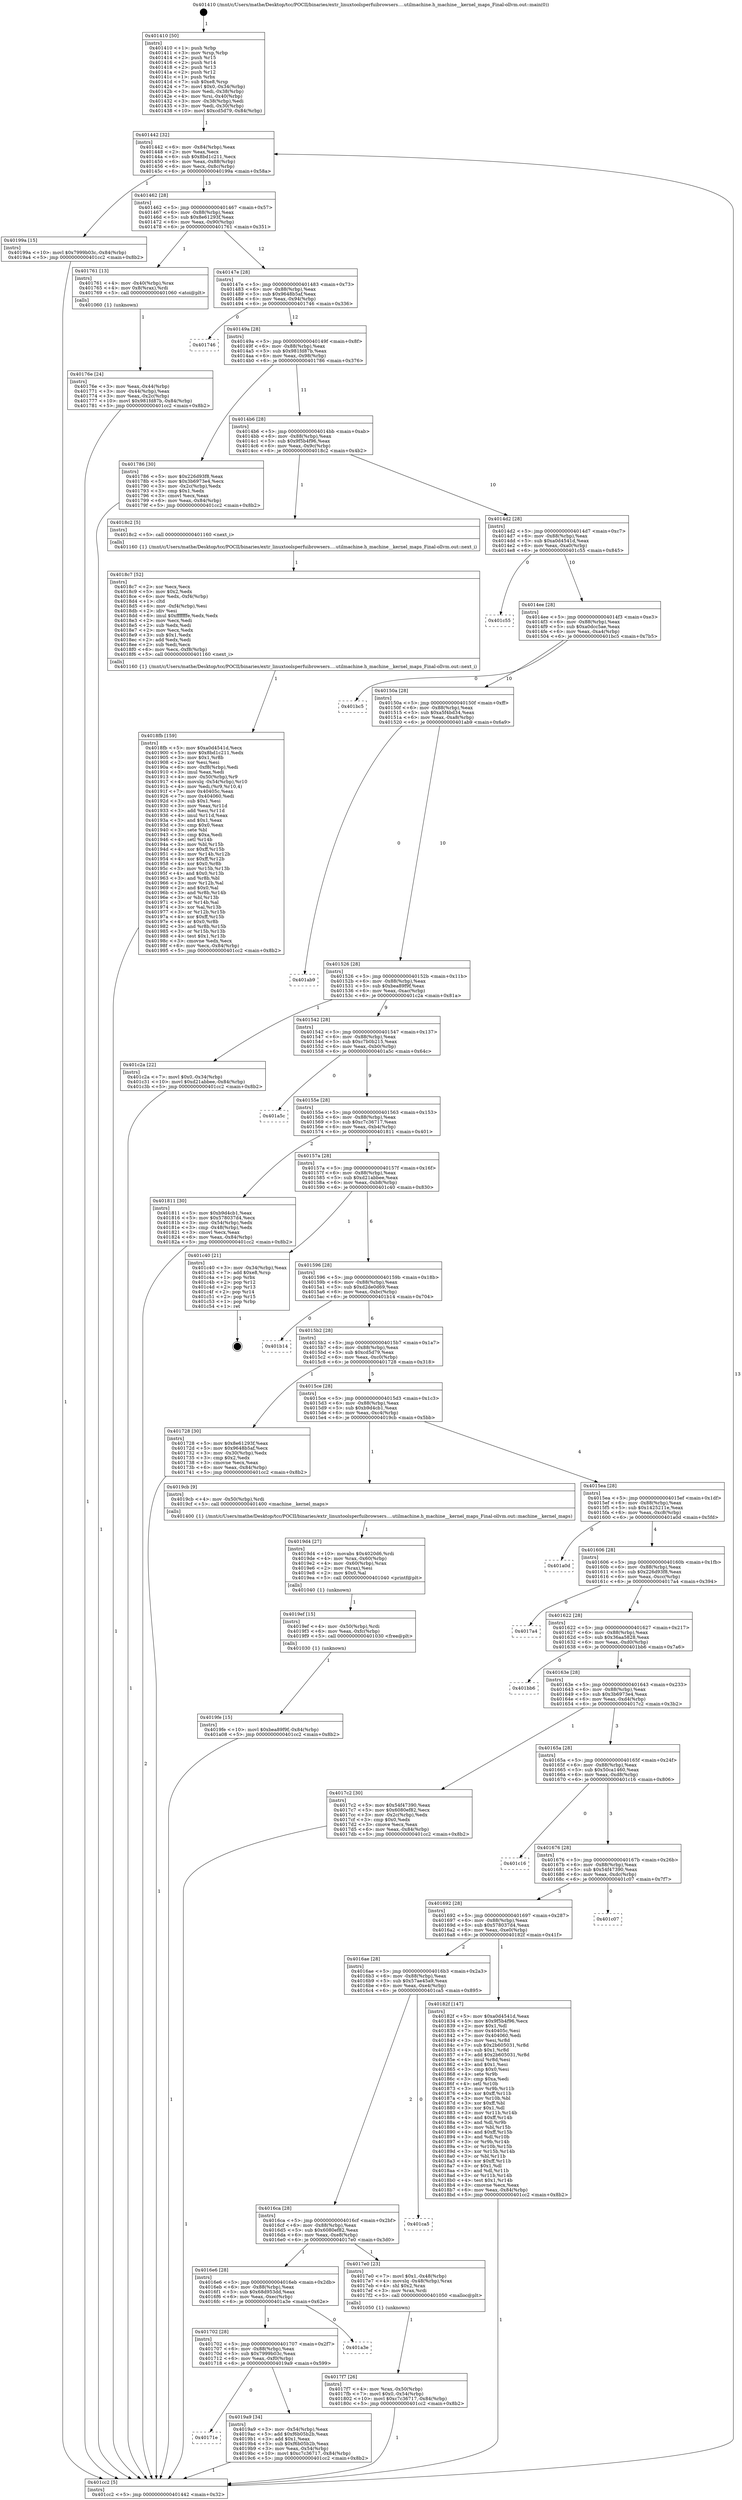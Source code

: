 digraph "0x401410" {
  label = "0x401410 (/mnt/c/Users/mathe/Desktop/tcc/POCII/binaries/extr_linuxtoolsperfuibrowsers....utilmachine.h_machine__kernel_maps_Final-ollvm.out::main(0))"
  labelloc = "t"
  node[shape=record]

  Entry [label="",width=0.3,height=0.3,shape=circle,fillcolor=black,style=filled]
  "0x401442" [label="{
     0x401442 [32]\l
     | [instrs]\l
     &nbsp;&nbsp;0x401442 \<+6\>: mov -0x84(%rbp),%eax\l
     &nbsp;&nbsp;0x401448 \<+2\>: mov %eax,%ecx\l
     &nbsp;&nbsp;0x40144a \<+6\>: sub $0x8bd1c211,%ecx\l
     &nbsp;&nbsp;0x401450 \<+6\>: mov %eax,-0x88(%rbp)\l
     &nbsp;&nbsp;0x401456 \<+6\>: mov %ecx,-0x8c(%rbp)\l
     &nbsp;&nbsp;0x40145c \<+6\>: je 000000000040199a \<main+0x58a\>\l
  }"]
  "0x40199a" [label="{
     0x40199a [15]\l
     | [instrs]\l
     &nbsp;&nbsp;0x40199a \<+10\>: movl $0x7999b03c,-0x84(%rbp)\l
     &nbsp;&nbsp;0x4019a4 \<+5\>: jmp 0000000000401cc2 \<main+0x8b2\>\l
  }"]
  "0x401462" [label="{
     0x401462 [28]\l
     | [instrs]\l
     &nbsp;&nbsp;0x401462 \<+5\>: jmp 0000000000401467 \<main+0x57\>\l
     &nbsp;&nbsp;0x401467 \<+6\>: mov -0x88(%rbp),%eax\l
     &nbsp;&nbsp;0x40146d \<+5\>: sub $0x8e61293f,%eax\l
     &nbsp;&nbsp;0x401472 \<+6\>: mov %eax,-0x90(%rbp)\l
     &nbsp;&nbsp;0x401478 \<+6\>: je 0000000000401761 \<main+0x351\>\l
  }"]
  Exit [label="",width=0.3,height=0.3,shape=circle,fillcolor=black,style=filled,peripheries=2]
  "0x401761" [label="{
     0x401761 [13]\l
     | [instrs]\l
     &nbsp;&nbsp;0x401761 \<+4\>: mov -0x40(%rbp),%rax\l
     &nbsp;&nbsp;0x401765 \<+4\>: mov 0x8(%rax),%rdi\l
     &nbsp;&nbsp;0x401769 \<+5\>: call 0000000000401060 \<atoi@plt\>\l
     | [calls]\l
     &nbsp;&nbsp;0x401060 \{1\} (unknown)\l
  }"]
  "0x40147e" [label="{
     0x40147e [28]\l
     | [instrs]\l
     &nbsp;&nbsp;0x40147e \<+5\>: jmp 0000000000401483 \<main+0x73\>\l
     &nbsp;&nbsp;0x401483 \<+6\>: mov -0x88(%rbp),%eax\l
     &nbsp;&nbsp;0x401489 \<+5\>: sub $0x9648b5af,%eax\l
     &nbsp;&nbsp;0x40148e \<+6\>: mov %eax,-0x94(%rbp)\l
     &nbsp;&nbsp;0x401494 \<+6\>: je 0000000000401746 \<main+0x336\>\l
  }"]
  "0x4019fe" [label="{
     0x4019fe [15]\l
     | [instrs]\l
     &nbsp;&nbsp;0x4019fe \<+10\>: movl $0xbea89f9f,-0x84(%rbp)\l
     &nbsp;&nbsp;0x401a08 \<+5\>: jmp 0000000000401cc2 \<main+0x8b2\>\l
  }"]
  "0x401746" [label="{
     0x401746\l
  }", style=dashed]
  "0x40149a" [label="{
     0x40149a [28]\l
     | [instrs]\l
     &nbsp;&nbsp;0x40149a \<+5\>: jmp 000000000040149f \<main+0x8f\>\l
     &nbsp;&nbsp;0x40149f \<+6\>: mov -0x88(%rbp),%eax\l
     &nbsp;&nbsp;0x4014a5 \<+5\>: sub $0x981fd87b,%eax\l
     &nbsp;&nbsp;0x4014aa \<+6\>: mov %eax,-0x98(%rbp)\l
     &nbsp;&nbsp;0x4014b0 \<+6\>: je 0000000000401786 \<main+0x376\>\l
  }"]
  "0x4019ef" [label="{
     0x4019ef [15]\l
     | [instrs]\l
     &nbsp;&nbsp;0x4019ef \<+4\>: mov -0x50(%rbp),%rdi\l
     &nbsp;&nbsp;0x4019f3 \<+6\>: mov %eax,-0xfc(%rbp)\l
     &nbsp;&nbsp;0x4019f9 \<+5\>: call 0000000000401030 \<free@plt\>\l
     | [calls]\l
     &nbsp;&nbsp;0x401030 \{1\} (unknown)\l
  }"]
  "0x401786" [label="{
     0x401786 [30]\l
     | [instrs]\l
     &nbsp;&nbsp;0x401786 \<+5\>: mov $0x226d93f8,%eax\l
     &nbsp;&nbsp;0x40178b \<+5\>: mov $0x3b6973e4,%ecx\l
     &nbsp;&nbsp;0x401790 \<+3\>: mov -0x2c(%rbp),%edx\l
     &nbsp;&nbsp;0x401793 \<+3\>: cmp $0x1,%edx\l
     &nbsp;&nbsp;0x401796 \<+3\>: cmovl %ecx,%eax\l
     &nbsp;&nbsp;0x401799 \<+6\>: mov %eax,-0x84(%rbp)\l
     &nbsp;&nbsp;0x40179f \<+5\>: jmp 0000000000401cc2 \<main+0x8b2\>\l
  }"]
  "0x4014b6" [label="{
     0x4014b6 [28]\l
     | [instrs]\l
     &nbsp;&nbsp;0x4014b6 \<+5\>: jmp 00000000004014bb \<main+0xab\>\l
     &nbsp;&nbsp;0x4014bb \<+6\>: mov -0x88(%rbp),%eax\l
     &nbsp;&nbsp;0x4014c1 \<+5\>: sub $0x9f5b4f96,%eax\l
     &nbsp;&nbsp;0x4014c6 \<+6\>: mov %eax,-0x9c(%rbp)\l
     &nbsp;&nbsp;0x4014cc \<+6\>: je 00000000004018c2 \<main+0x4b2\>\l
  }"]
  "0x4019d4" [label="{
     0x4019d4 [27]\l
     | [instrs]\l
     &nbsp;&nbsp;0x4019d4 \<+10\>: movabs $0x4020d6,%rdi\l
     &nbsp;&nbsp;0x4019de \<+4\>: mov %rax,-0x60(%rbp)\l
     &nbsp;&nbsp;0x4019e2 \<+4\>: mov -0x60(%rbp),%rax\l
     &nbsp;&nbsp;0x4019e6 \<+2\>: mov (%rax),%esi\l
     &nbsp;&nbsp;0x4019e8 \<+2\>: mov $0x0,%al\l
     &nbsp;&nbsp;0x4019ea \<+5\>: call 0000000000401040 \<printf@plt\>\l
     | [calls]\l
     &nbsp;&nbsp;0x401040 \{1\} (unknown)\l
  }"]
  "0x4018c2" [label="{
     0x4018c2 [5]\l
     | [instrs]\l
     &nbsp;&nbsp;0x4018c2 \<+5\>: call 0000000000401160 \<next_i\>\l
     | [calls]\l
     &nbsp;&nbsp;0x401160 \{1\} (/mnt/c/Users/mathe/Desktop/tcc/POCII/binaries/extr_linuxtoolsperfuibrowsers....utilmachine.h_machine__kernel_maps_Final-ollvm.out::next_i)\l
  }"]
  "0x4014d2" [label="{
     0x4014d2 [28]\l
     | [instrs]\l
     &nbsp;&nbsp;0x4014d2 \<+5\>: jmp 00000000004014d7 \<main+0xc7\>\l
     &nbsp;&nbsp;0x4014d7 \<+6\>: mov -0x88(%rbp),%eax\l
     &nbsp;&nbsp;0x4014dd \<+5\>: sub $0xa0d4541d,%eax\l
     &nbsp;&nbsp;0x4014e2 \<+6\>: mov %eax,-0xa0(%rbp)\l
     &nbsp;&nbsp;0x4014e8 \<+6\>: je 0000000000401c55 \<main+0x845\>\l
  }"]
  "0x40171e" [label="{
     0x40171e\l
  }", style=dashed]
  "0x401c55" [label="{
     0x401c55\l
  }", style=dashed]
  "0x4014ee" [label="{
     0x4014ee [28]\l
     | [instrs]\l
     &nbsp;&nbsp;0x4014ee \<+5\>: jmp 00000000004014f3 \<main+0xe3\>\l
     &nbsp;&nbsp;0x4014f3 \<+6\>: mov -0x88(%rbp),%eax\l
     &nbsp;&nbsp;0x4014f9 \<+5\>: sub $0xa0dcc5ae,%eax\l
     &nbsp;&nbsp;0x4014fe \<+6\>: mov %eax,-0xa4(%rbp)\l
     &nbsp;&nbsp;0x401504 \<+6\>: je 0000000000401bc5 \<main+0x7b5\>\l
  }"]
  "0x4019a9" [label="{
     0x4019a9 [34]\l
     | [instrs]\l
     &nbsp;&nbsp;0x4019a9 \<+3\>: mov -0x54(%rbp),%eax\l
     &nbsp;&nbsp;0x4019ac \<+5\>: add $0xf6b05b2b,%eax\l
     &nbsp;&nbsp;0x4019b1 \<+3\>: add $0x1,%eax\l
     &nbsp;&nbsp;0x4019b4 \<+5\>: sub $0xf6b05b2b,%eax\l
     &nbsp;&nbsp;0x4019b9 \<+3\>: mov %eax,-0x54(%rbp)\l
     &nbsp;&nbsp;0x4019bc \<+10\>: movl $0xc7c36717,-0x84(%rbp)\l
     &nbsp;&nbsp;0x4019c6 \<+5\>: jmp 0000000000401cc2 \<main+0x8b2\>\l
  }"]
  "0x401bc5" [label="{
     0x401bc5\l
  }", style=dashed]
  "0x40150a" [label="{
     0x40150a [28]\l
     | [instrs]\l
     &nbsp;&nbsp;0x40150a \<+5\>: jmp 000000000040150f \<main+0xff\>\l
     &nbsp;&nbsp;0x40150f \<+6\>: mov -0x88(%rbp),%eax\l
     &nbsp;&nbsp;0x401515 \<+5\>: sub $0xa5f4bd34,%eax\l
     &nbsp;&nbsp;0x40151a \<+6\>: mov %eax,-0xa8(%rbp)\l
     &nbsp;&nbsp;0x401520 \<+6\>: je 0000000000401ab9 \<main+0x6a9\>\l
  }"]
  "0x401702" [label="{
     0x401702 [28]\l
     | [instrs]\l
     &nbsp;&nbsp;0x401702 \<+5\>: jmp 0000000000401707 \<main+0x2f7\>\l
     &nbsp;&nbsp;0x401707 \<+6\>: mov -0x88(%rbp),%eax\l
     &nbsp;&nbsp;0x40170d \<+5\>: sub $0x7999b03c,%eax\l
     &nbsp;&nbsp;0x401712 \<+6\>: mov %eax,-0xf0(%rbp)\l
     &nbsp;&nbsp;0x401718 \<+6\>: je 00000000004019a9 \<main+0x599\>\l
  }"]
  "0x401ab9" [label="{
     0x401ab9\l
  }", style=dashed]
  "0x401526" [label="{
     0x401526 [28]\l
     | [instrs]\l
     &nbsp;&nbsp;0x401526 \<+5\>: jmp 000000000040152b \<main+0x11b\>\l
     &nbsp;&nbsp;0x40152b \<+6\>: mov -0x88(%rbp),%eax\l
     &nbsp;&nbsp;0x401531 \<+5\>: sub $0xbea89f9f,%eax\l
     &nbsp;&nbsp;0x401536 \<+6\>: mov %eax,-0xac(%rbp)\l
     &nbsp;&nbsp;0x40153c \<+6\>: je 0000000000401c2a \<main+0x81a\>\l
  }"]
  "0x401a3e" [label="{
     0x401a3e\l
  }", style=dashed]
  "0x401c2a" [label="{
     0x401c2a [22]\l
     | [instrs]\l
     &nbsp;&nbsp;0x401c2a \<+7\>: movl $0x0,-0x34(%rbp)\l
     &nbsp;&nbsp;0x401c31 \<+10\>: movl $0xd21abbee,-0x84(%rbp)\l
     &nbsp;&nbsp;0x401c3b \<+5\>: jmp 0000000000401cc2 \<main+0x8b2\>\l
  }"]
  "0x401542" [label="{
     0x401542 [28]\l
     | [instrs]\l
     &nbsp;&nbsp;0x401542 \<+5\>: jmp 0000000000401547 \<main+0x137\>\l
     &nbsp;&nbsp;0x401547 \<+6\>: mov -0x88(%rbp),%eax\l
     &nbsp;&nbsp;0x40154d \<+5\>: sub $0xc7b0b215,%eax\l
     &nbsp;&nbsp;0x401552 \<+6\>: mov %eax,-0xb0(%rbp)\l
     &nbsp;&nbsp;0x401558 \<+6\>: je 0000000000401a5c \<main+0x64c\>\l
  }"]
  "0x4018fb" [label="{
     0x4018fb [159]\l
     | [instrs]\l
     &nbsp;&nbsp;0x4018fb \<+5\>: mov $0xa0d4541d,%ecx\l
     &nbsp;&nbsp;0x401900 \<+5\>: mov $0x8bd1c211,%edx\l
     &nbsp;&nbsp;0x401905 \<+3\>: mov $0x1,%r8b\l
     &nbsp;&nbsp;0x401908 \<+2\>: xor %esi,%esi\l
     &nbsp;&nbsp;0x40190a \<+6\>: mov -0xf8(%rbp),%edi\l
     &nbsp;&nbsp;0x401910 \<+3\>: imul %eax,%edi\l
     &nbsp;&nbsp;0x401913 \<+4\>: mov -0x50(%rbp),%r9\l
     &nbsp;&nbsp;0x401917 \<+4\>: movslq -0x54(%rbp),%r10\l
     &nbsp;&nbsp;0x40191b \<+4\>: mov %edi,(%r9,%r10,4)\l
     &nbsp;&nbsp;0x40191f \<+7\>: mov 0x40405c,%eax\l
     &nbsp;&nbsp;0x401926 \<+7\>: mov 0x404060,%edi\l
     &nbsp;&nbsp;0x40192d \<+3\>: sub $0x1,%esi\l
     &nbsp;&nbsp;0x401930 \<+3\>: mov %eax,%r11d\l
     &nbsp;&nbsp;0x401933 \<+3\>: add %esi,%r11d\l
     &nbsp;&nbsp;0x401936 \<+4\>: imul %r11d,%eax\l
     &nbsp;&nbsp;0x40193a \<+3\>: and $0x1,%eax\l
     &nbsp;&nbsp;0x40193d \<+3\>: cmp $0x0,%eax\l
     &nbsp;&nbsp;0x401940 \<+3\>: sete %bl\l
     &nbsp;&nbsp;0x401943 \<+3\>: cmp $0xa,%edi\l
     &nbsp;&nbsp;0x401946 \<+4\>: setl %r14b\l
     &nbsp;&nbsp;0x40194a \<+3\>: mov %bl,%r15b\l
     &nbsp;&nbsp;0x40194d \<+4\>: xor $0xff,%r15b\l
     &nbsp;&nbsp;0x401951 \<+3\>: mov %r14b,%r12b\l
     &nbsp;&nbsp;0x401954 \<+4\>: xor $0xff,%r12b\l
     &nbsp;&nbsp;0x401958 \<+4\>: xor $0x0,%r8b\l
     &nbsp;&nbsp;0x40195c \<+3\>: mov %r15b,%r13b\l
     &nbsp;&nbsp;0x40195f \<+4\>: and $0x0,%r13b\l
     &nbsp;&nbsp;0x401963 \<+3\>: and %r8b,%bl\l
     &nbsp;&nbsp;0x401966 \<+3\>: mov %r12b,%al\l
     &nbsp;&nbsp;0x401969 \<+2\>: and $0x0,%al\l
     &nbsp;&nbsp;0x40196b \<+3\>: and %r8b,%r14b\l
     &nbsp;&nbsp;0x40196e \<+3\>: or %bl,%r13b\l
     &nbsp;&nbsp;0x401971 \<+3\>: or %r14b,%al\l
     &nbsp;&nbsp;0x401974 \<+3\>: xor %al,%r13b\l
     &nbsp;&nbsp;0x401977 \<+3\>: or %r12b,%r15b\l
     &nbsp;&nbsp;0x40197a \<+4\>: xor $0xff,%r15b\l
     &nbsp;&nbsp;0x40197e \<+4\>: or $0x0,%r8b\l
     &nbsp;&nbsp;0x401982 \<+3\>: and %r8b,%r15b\l
     &nbsp;&nbsp;0x401985 \<+3\>: or %r15b,%r13b\l
     &nbsp;&nbsp;0x401988 \<+4\>: test $0x1,%r13b\l
     &nbsp;&nbsp;0x40198c \<+3\>: cmovne %edx,%ecx\l
     &nbsp;&nbsp;0x40198f \<+6\>: mov %ecx,-0x84(%rbp)\l
     &nbsp;&nbsp;0x401995 \<+5\>: jmp 0000000000401cc2 \<main+0x8b2\>\l
  }"]
  "0x401a5c" [label="{
     0x401a5c\l
  }", style=dashed]
  "0x40155e" [label="{
     0x40155e [28]\l
     | [instrs]\l
     &nbsp;&nbsp;0x40155e \<+5\>: jmp 0000000000401563 \<main+0x153\>\l
     &nbsp;&nbsp;0x401563 \<+6\>: mov -0x88(%rbp),%eax\l
     &nbsp;&nbsp;0x401569 \<+5\>: sub $0xc7c36717,%eax\l
     &nbsp;&nbsp;0x40156e \<+6\>: mov %eax,-0xb4(%rbp)\l
     &nbsp;&nbsp;0x401574 \<+6\>: je 0000000000401811 \<main+0x401\>\l
  }"]
  "0x4018c7" [label="{
     0x4018c7 [52]\l
     | [instrs]\l
     &nbsp;&nbsp;0x4018c7 \<+2\>: xor %ecx,%ecx\l
     &nbsp;&nbsp;0x4018c9 \<+5\>: mov $0x2,%edx\l
     &nbsp;&nbsp;0x4018ce \<+6\>: mov %edx,-0xf4(%rbp)\l
     &nbsp;&nbsp;0x4018d4 \<+1\>: cltd\l
     &nbsp;&nbsp;0x4018d5 \<+6\>: mov -0xf4(%rbp),%esi\l
     &nbsp;&nbsp;0x4018db \<+2\>: idiv %esi\l
     &nbsp;&nbsp;0x4018dd \<+6\>: imul $0xfffffffe,%edx,%edx\l
     &nbsp;&nbsp;0x4018e3 \<+2\>: mov %ecx,%edi\l
     &nbsp;&nbsp;0x4018e5 \<+2\>: sub %edx,%edi\l
     &nbsp;&nbsp;0x4018e7 \<+2\>: mov %ecx,%edx\l
     &nbsp;&nbsp;0x4018e9 \<+3\>: sub $0x1,%edx\l
     &nbsp;&nbsp;0x4018ec \<+2\>: add %edx,%edi\l
     &nbsp;&nbsp;0x4018ee \<+2\>: sub %edi,%ecx\l
     &nbsp;&nbsp;0x4018f0 \<+6\>: mov %ecx,-0xf8(%rbp)\l
     &nbsp;&nbsp;0x4018f6 \<+5\>: call 0000000000401160 \<next_i\>\l
     | [calls]\l
     &nbsp;&nbsp;0x401160 \{1\} (/mnt/c/Users/mathe/Desktop/tcc/POCII/binaries/extr_linuxtoolsperfuibrowsers....utilmachine.h_machine__kernel_maps_Final-ollvm.out::next_i)\l
  }"]
  "0x401811" [label="{
     0x401811 [30]\l
     | [instrs]\l
     &nbsp;&nbsp;0x401811 \<+5\>: mov $0xb9d4cb1,%eax\l
     &nbsp;&nbsp;0x401816 \<+5\>: mov $0x578037d4,%ecx\l
     &nbsp;&nbsp;0x40181b \<+3\>: mov -0x54(%rbp),%edx\l
     &nbsp;&nbsp;0x40181e \<+3\>: cmp -0x48(%rbp),%edx\l
     &nbsp;&nbsp;0x401821 \<+3\>: cmovl %ecx,%eax\l
     &nbsp;&nbsp;0x401824 \<+6\>: mov %eax,-0x84(%rbp)\l
     &nbsp;&nbsp;0x40182a \<+5\>: jmp 0000000000401cc2 \<main+0x8b2\>\l
  }"]
  "0x40157a" [label="{
     0x40157a [28]\l
     | [instrs]\l
     &nbsp;&nbsp;0x40157a \<+5\>: jmp 000000000040157f \<main+0x16f\>\l
     &nbsp;&nbsp;0x40157f \<+6\>: mov -0x88(%rbp),%eax\l
     &nbsp;&nbsp;0x401585 \<+5\>: sub $0xd21abbee,%eax\l
     &nbsp;&nbsp;0x40158a \<+6\>: mov %eax,-0xb8(%rbp)\l
     &nbsp;&nbsp;0x401590 \<+6\>: je 0000000000401c40 \<main+0x830\>\l
  }"]
  "0x4017f7" [label="{
     0x4017f7 [26]\l
     | [instrs]\l
     &nbsp;&nbsp;0x4017f7 \<+4\>: mov %rax,-0x50(%rbp)\l
     &nbsp;&nbsp;0x4017fb \<+7\>: movl $0x0,-0x54(%rbp)\l
     &nbsp;&nbsp;0x401802 \<+10\>: movl $0xc7c36717,-0x84(%rbp)\l
     &nbsp;&nbsp;0x40180c \<+5\>: jmp 0000000000401cc2 \<main+0x8b2\>\l
  }"]
  "0x401c40" [label="{
     0x401c40 [21]\l
     | [instrs]\l
     &nbsp;&nbsp;0x401c40 \<+3\>: mov -0x34(%rbp),%eax\l
     &nbsp;&nbsp;0x401c43 \<+7\>: add $0xe8,%rsp\l
     &nbsp;&nbsp;0x401c4a \<+1\>: pop %rbx\l
     &nbsp;&nbsp;0x401c4b \<+2\>: pop %r12\l
     &nbsp;&nbsp;0x401c4d \<+2\>: pop %r13\l
     &nbsp;&nbsp;0x401c4f \<+2\>: pop %r14\l
     &nbsp;&nbsp;0x401c51 \<+2\>: pop %r15\l
     &nbsp;&nbsp;0x401c53 \<+1\>: pop %rbp\l
     &nbsp;&nbsp;0x401c54 \<+1\>: ret\l
  }"]
  "0x401596" [label="{
     0x401596 [28]\l
     | [instrs]\l
     &nbsp;&nbsp;0x401596 \<+5\>: jmp 000000000040159b \<main+0x18b\>\l
     &nbsp;&nbsp;0x40159b \<+6\>: mov -0x88(%rbp),%eax\l
     &nbsp;&nbsp;0x4015a1 \<+5\>: sub $0xd2de0d69,%eax\l
     &nbsp;&nbsp;0x4015a6 \<+6\>: mov %eax,-0xbc(%rbp)\l
     &nbsp;&nbsp;0x4015ac \<+6\>: je 0000000000401b14 \<main+0x704\>\l
  }"]
  "0x4016e6" [label="{
     0x4016e6 [28]\l
     | [instrs]\l
     &nbsp;&nbsp;0x4016e6 \<+5\>: jmp 00000000004016eb \<main+0x2db\>\l
     &nbsp;&nbsp;0x4016eb \<+6\>: mov -0x88(%rbp),%eax\l
     &nbsp;&nbsp;0x4016f1 \<+5\>: sub $0x68d953dd,%eax\l
     &nbsp;&nbsp;0x4016f6 \<+6\>: mov %eax,-0xec(%rbp)\l
     &nbsp;&nbsp;0x4016fc \<+6\>: je 0000000000401a3e \<main+0x62e\>\l
  }"]
  "0x401b14" [label="{
     0x401b14\l
  }", style=dashed]
  "0x4015b2" [label="{
     0x4015b2 [28]\l
     | [instrs]\l
     &nbsp;&nbsp;0x4015b2 \<+5\>: jmp 00000000004015b7 \<main+0x1a7\>\l
     &nbsp;&nbsp;0x4015b7 \<+6\>: mov -0x88(%rbp),%eax\l
     &nbsp;&nbsp;0x4015bd \<+5\>: sub $0xcd5d79,%eax\l
     &nbsp;&nbsp;0x4015c2 \<+6\>: mov %eax,-0xc0(%rbp)\l
     &nbsp;&nbsp;0x4015c8 \<+6\>: je 0000000000401728 \<main+0x318\>\l
  }"]
  "0x4017e0" [label="{
     0x4017e0 [23]\l
     | [instrs]\l
     &nbsp;&nbsp;0x4017e0 \<+7\>: movl $0x1,-0x48(%rbp)\l
     &nbsp;&nbsp;0x4017e7 \<+4\>: movslq -0x48(%rbp),%rax\l
     &nbsp;&nbsp;0x4017eb \<+4\>: shl $0x2,%rax\l
     &nbsp;&nbsp;0x4017ef \<+3\>: mov %rax,%rdi\l
     &nbsp;&nbsp;0x4017f2 \<+5\>: call 0000000000401050 \<malloc@plt\>\l
     | [calls]\l
     &nbsp;&nbsp;0x401050 \{1\} (unknown)\l
  }"]
  "0x401728" [label="{
     0x401728 [30]\l
     | [instrs]\l
     &nbsp;&nbsp;0x401728 \<+5\>: mov $0x8e61293f,%eax\l
     &nbsp;&nbsp;0x40172d \<+5\>: mov $0x9648b5af,%ecx\l
     &nbsp;&nbsp;0x401732 \<+3\>: mov -0x30(%rbp),%edx\l
     &nbsp;&nbsp;0x401735 \<+3\>: cmp $0x2,%edx\l
     &nbsp;&nbsp;0x401738 \<+3\>: cmovne %ecx,%eax\l
     &nbsp;&nbsp;0x40173b \<+6\>: mov %eax,-0x84(%rbp)\l
     &nbsp;&nbsp;0x401741 \<+5\>: jmp 0000000000401cc2 \<main+0x8b2\>\l
  }"]
  "0x4015ce" [label="{
     0x4015ce [28]\l
     | [instrs]\l
     &nbsp;&nbsp;0x4015ce \<+5\>: jmp 00000000004015d3 \<main+0x1c3\>\l
     &nbsp;&nbsp;0x4015d3 \<+6\>: mov -0x88(%rbp),%eax\l
     &nbsp;&nbsp;0x4015d9 \<+5\>: sub $0xb9d4cb1,%eax\l
     &nbsp;&nbsp;0x4015de \<+6\>: mov %eax,-0xc4(%rbp)\l
     &nbsp;&nbsp;0x4015e4 \<+6\>: je 00000000004019cb \<main+0x5bb\>\l
  }"]
  "0x401cc2" [label="{
     0x401cc2 [5]\l
     | [instrs]\l
     &nbsp;&nbsp;0x401cc2 \<+5\>: jmp 0000000000401442 \<main+0x32\>\l
  }"]
  "0x401410" [label="{
     0x401410 [50]\l
     | [instrs]\l
     &nbsp;&nbsp;0x401410 \<+1\>: push %rbp\l
     &nbsp;&nbsp;0x401411 \<+3\>: mov %rsp,%rbp\l
     &nbsp;&nbsp;0x401414 \<+2\>: push %r15\l
     &nbsp;&nbsp;0x401416 \<+2\>: push %r14\l
     &nbsp;&nbsp;0x401418 \<+2\>: push %r13\l
     &nbsp;&nbsp;0x40141a \<+2\>: push %r12\l
     &nbsp;&nbsp;0x40141c \<+1\>: push %rbx\l
     &nbsp;&nbsp;0x40141d \<+7\>: sub $0xe8,%rsp\l
     &nbsp;&nbsp;0x401424 \<+7\>: movl $0x0,-0x34(%rbp)\l
     &nbsp;&nbsp;0x40142b \<+3\>: mov %edi,-0x38(%rbp)\l
     &nbsp;&nbsp;0x40142e \<+4\>: mov %rsi,-0x40(%rbp)\l
     &nbsp;&nbsp;0x401432 \<+3\>: mov -0x38(%rbp),%edi\l
     &nbsp;&nbsp;0x401435 \<+3\>: mov %edi,-0x30(%rbp)\l
     &nbsp;&nbsp;0x401438 \<+10\>: movl $0xcd5d79,-0x84(%rbp)\l
  }"]
  "0x40176e" [label="{
     0x40176e [24]\l
     | [instrs]\l
     &nbsp;&nbsp;0x40176e \<+3\>: mov %eax,-0x44(%rbp)\l
     &nbsp;&nbsp;0x401771 \<+3\>: mov -0x44(%rbp),%eax\l
     &nbsp;&nbsp;0x401774 \<+3\>: mov %eax,-0x2c(%rbp)\l
     &nbsp;&nbsp;0x401777 \<+10\>: movl $0x981fd87b,-0x84(%rbp)\l
     &nbsp;&nbsp;0x401781 \<+5\>: jmp 0000000000401cc2 \<main+0x8b2\>\l
  }"]
  "0x4016ca" [label="{
     0x4016ca [28]\l
     | [instrs]\l
     &nbsp;&nbsp;0x4016ca \<+5\>: jmp 00000000004016cf \<main+0x2bf\>\l
     &nbsp;&nbsp;0x4016cf \<+6\>: mov -0x88(%rbp),%eax\l
     &nbsp;&nbsp;0x4016d5 \<+5\>: sub $0x6080ef82,%eax\l
     &nbsp;&nbsp;0x4016da \<+6\>: mov %eax,-0xe8(%rbp)\l
     &nbsp;&nbsp;0x4016e0 \<+6\>: je 00000000004017e0 \<main+0x3d0\>\l
  }"]
  "0x4019cb" [label="{
     0x4019cb [9]\l
     | [instrs]\l
     &nbsp;&nbsp;0x4019cb \<+4\>: mov -0x50(%rbp),%rdi\l
     &nbsp;&nbsp;0x4019cf \<+5\>: call 0000000000401400 \<machine__kernel_maps\>\l
     | [calls]\l
     &nbsp;&nbsp;0x401400 \{1\} (/mnt/c/Users/mathe/Desktop/tcc/POCII/binaries/extr_linuxtoolsperfuibrowsers....utilmachine.h_machine__kernel_maps_Final-ollvm.out::machine__kernel_maps)\l
  }"]
  "0x4015ea" [label="{
     0x4015ea [28]\l
     | [instrs]\l
     &nbsp;&nbsp;0x4015ea \<+5\>: jmp 00000000004015ef \<main+0x1df\>\l
     &nbsp;&nbsp;0x4015ef \<+6\>: mov -0x88(%rbp),%eax\l
     &nbsp;&nbsp;0x4015f5 \<+5\>: sub $0x1425211e,%eax\l
     &nbsp;&nbsp;0x4015fa \<+6\>: mov %eax,-0xc8(%rbp)\l
     &nbsp;&nbsp;0x401600 \<+6\>: je 0000000000401a0d \<main+0x5fd\>\l
  }"]
  "0x401ca5" [label="{
     0x401ca5\l
  }", style=dashed]
  "0x401a0d" [label="{
     0x401a0d\l
  }", style=dashed]
  "0x401606" [label="{
     0x401606 [28]\l
     | [instrs]\l
     &nbsp;&nbsp;0x401606 \<+5\>: jmp 000000000040160b \<main+0x1fb\>\l
     &nbsp;&nbsp;0x40160b \<+6\>: mov -0x88(%rbp),%eax\l
     &nbsp;&nbsp;0x401611 \<+5\>: sub $0x226d93f8,%eax\l
     &nbsp;&nbsp;0x401616 \<+6\>: mov %eax,-0xcc(%rbp)\l
     &nbsp;&nbsp;0x40161c \<+6\>: je 00000000004017a4 \<main+0x394\>\l
  }"]
  "0x4016ae" [label="{
     0x4016ae [28]\l
     | [instrs]\l
     &nbsp;&nbsp;0x4016ae \<+5\>: jmp 00000000004016b3 \<main+0x2a3\>\l
     &nbsp;&nbsp;0x4016b3 \<+6\>: mov -0x88(%rbp),%eax\l
     &nbsp;&nbsp;0x4016b9 \<+5\>: sub $0x57ae45a9,%eax\l
     &nbsp;&nbsp;0x4016be \<+6\>: mov %eax,-0xe4(%rbp)\l
     &nbsp;&nbsp;0x4016c4 \<+6\>: je 0000000000401ca5 \<main+0x895\>\l
  }"]
  "0x4017a4" [label="{
     0x4017a4\l
  }", style=dashed]
  "0x401622" [label="{
     0x401622 [28]\l
     | [instrs]\l
     &nbsp;&nbsp;0x401622 \<+5\>: jmp 0000000000401627 \<main+0x217\>\l
     &nbsp;&nbsp;0x401627 \<+6\>: mov -0x88(%rbp),%eax\l
     &nbsp;&nbsp;0x40162d \<+5\>: sub $0x36aa5828,%eax\l
     &nbsp;&nbsp;0x401632 \<+6\>: mov %eax,-0xd0(%rbp)\l
     &nbsp;&nbsp;0x401638 \<+6\>: je 0000000000401bb6 \<main+0x7a6\>\l
  }"]
  "0x40182f" [label="{
     0x40182f [147]\l
     | [instrs]\l
     &nbsp;&nbsp;0x40182f \<+5\>: mov $0xa0d4541d,%eax\l
     &nbsp;&nbsp;0x401834 \<+5\>: mov $0x9f5b4f96,%ecx\l
     &nbsp;&nbsp;0x401839 \<+2\>: mov $0x1,%dl\l
     &nbsp;&nbsp;0x40183b \<+7\>: mov 0x40405c,%esi\l
     &nbsp;&nbsp;0x401842 \<+7\>: mov 0x404060,%edi\l
     &nbsp;&nbsp;0x401849 \<+3\>: mov %esi,%r8d\l
     &nbsp;&nbsp;0x40184c \<+7\>: sub $0x2b605031,%r8d\l
     &nbsp;&nbsp;0x401853 \<+4\>: sub $0x1,%r8d\l
     &nbsp;&nbsp;0x401857 \<+7\>: add $0x2b605031,%r8d\l
     &nbsp;&nbsp;0x40185e \<+4\>: imul %r8d,%esi\l
     &nbsp;&nbsp;0x401862 \<+3\>: and $0x1,%esi\l
     &nbsp;&nbsp;0x401865 \<+3\>: cmp $0x0,%esi\l
     &nbsp;&nbsp;0x401868 \<+4\>: sete %r9b\l
     &nbsp;&nbsp;0x40186c \<+3\>: cmp $0xa,%edi\l
     &nbsp;&nbsp;0x40186f \<+4\>: setl %r10b\l
     &nbsp;&nbsp;0x401873 \<+3\>: mov %r9b,%r11b\l
     &nbsp;&nbsp;0x401876 \<+4\>: xor $0xff,%r11b\l
     &nbsp;&nbsp;0x40187a \<+3\>: mov %r10b,%bl\l
     &nbsp;&nbsp;0x40187d \<+3\>: xor $0xff,%bl\l
     &nbsp;&nbsp;0x401880 \<+3\>: xor $0x1,%dl\l
     &nbsp;&nbsp;0x401883 \<+3\>: mov %r11b,%r14b\l
     &nbsp;&nbsp;0x401886 \<+4\>: and $0xff,%r14b\l
     &nbsp;&nbsp;0x40188a \<+3\>: and %dl,%r9b\l
     &nbsp;&nbsp;0x40188d \<+3\>: mov %bl,%r15b\l
     &nbsp;&nbsp;0x401890 \<+4\>: and $0xff,%r15b\l
     &nbsp;&nbsp;0x401894 \<+3\>: and %dl,%r10b\l
     &nbsp;&nbsp;0x401897 \<+3\>: or %r9b,%r14b\l
     &nbsp;&nbsp;0x40189a \<+3\>: or %r10b,%r15b\l
     &nbsp;&nbsp;0x40189d \<+3\>: xor %r15b,%r14b\l
     &nbsp;&nbsp;0x4018a0 \<+3\>: or %bl,%r11b\l
     &nbsp;&nbsp;0x4018a3 \<+4\>: xor $0xff,%r11b\l
     &nbsp;&nbsp;0x4018a7 \<+3\>: or $0x1,%dl\l
     &nbsp;&nbsp;0x4018aa \<+3\>: and %dl,%r11b\l
     &nbsp;&nbsp;0x4018ad \<+3\>: or %r11b,%r14b\l
     &nbsp;&nbsp;0x4018b0 \<+4\>: test $0x1,%r14b\l
     &nbsp;&nbsp;0x4018b4 \<+3\>: cmovne %ecx,%eax\l
     &nbsp;&nbsp;0x4018b7 \<+6\>: mov %eax,-0x84(%rbp)\l
     &nbsp;&nbsp;0x4018bd \<+5\>: jmp 0000000000401cc2 \<main+0x8b2\>\l
  }"]
  "0x401bb6" [label="{
     0x401bb6\l
  }", style=dashed]
  "0x40163e" [label="{
     0x40163e [28]\l
     | [instrs]\l
     &nbsp;&nbsp;0x40163e \<+5\>: jmp 0000000000401643 \<main+0x233\>\l
     &nbsp;&nbsp;0x401643 \<+6\>: mov -0x88(%rbp),%eax\l
     &nbsp;&nbsp;0x401649 \<+5\>: sub $0x3b6973e4,%eax\l
     &nbsp;&nbsp;0x40164e \<+6\>: mov %eax,-0xd4(%rbp)\l
     &nbsp;&nbsp;0x401654 \<+6\>: je 00000000004017c2 \<main+0x3b2\>\l
  }"]
  "0x401692" [label="{
     0x401692 [28]\l
     | [instrs]\l
     &nbsp;&nbsp;0x401692 \<+5\>: jmp 0000000000401697 \<main+0x287\>\l
     &nbsp;&nbsp;0x401697 \<+6\>: mov -0x88(%rbp),%eax\l
     &nbsp;&nbsp;0x40169d \<+5\>: sub $0x578037d4,%eax\l
     &nbsp;&nbsp;0x4016a2 \<+6\>: mov %eax,-0xe0(%rbp)\l
     &nbsp;&nbsp;0x4016a8 \<+6\>: je 000000000040182f \<main+0x41f\>\l
  }"]
  "0x4017c2" [label="{
     0x4017c2 [30]\l
     | [instrs]\l
     &nbsp;&nbsp;0x4017c2 \<+5\>: mov $0x54f47390,%eax\l
     &nbsp;&nbsp;0x4017c7 \<+5\>: mov $0x6080ef82,%ecx\l
     &nbsp;&nbsp;0x4017cc \<+3\>: mov -0x2c(%rbp),%edx\l
     &nbsp;&nbsp;0x4017cf \<+3\>: cmp $0x0,%edx\l
     &nbsp;&nbsp;0x4017d2 \<+3\>: cmove %ecx,%eax\l
     &nbsp;&nbsp;0x4017d5 \<+6\>: mov %eax,-0x84(%rbp)\l
     &nbsp;&nbsp;0x4017db \<+5\>: jmp 0000000000401cc2 \<main+0x8b2\>\l
  }"]
  "0x40165a" [label="{
     0x40165a [28]\l
     | [instrs]\l
     &nbsp;&nbsp;0x40165a \<+5\>: jmp 000000000040165f \<main+0x24f\>\l
     &nbsp;&nbsp;0x40165f \<+6\>: mov -0x88(%rbp),%eax\l
     &nbsp;&nbsp;0x401665 \<+5\>: sub $0x50ca1460,%eax\l
     &nbsp;&nbsp;0x40166a \<+6\>: mov %eax,-0xd8(%rbp)\l
     &nbsp;&nbsp;0x401670 \<+6\>: je 0000000000401c16 \<main+0x806\>\l
  }"]
  "0x401c07" [label="{
     0x401c07\l
  }", style=dashed]
  "0x401c16" [label="{
     0x401c16\l
  }", style=dashed]
  "0x401676" [label="{
     0x401676 [28]\l
     | [instrs]\l
     &nbsp;&nbsp;0x401676 \<+5\>: jmp 000000000040167b \<main+0x26b\>\l
     &nbsp;&nbsp;0x40167b \<+6\>: mov -0x88(%rbp),%eax\l
     &nbsp;&nbsp;0x401681 \<+5\>: sub $0x54f47390,%eax\l
     &nbsp;&nbsp;0x401686 \<+6\>: mov %eax,-0xdc(%rbp)\l
     &nbsp;&nbsp;0x40168c \<+6\>: je 0000000000401c07 \<main+0x7f7\>\l
  }"]
  Entry -> "0x401410" [label=" 1"]
  "0x401442" -> "0x40199a" [label=" 1"]
  "0x401442" -> "0x401462" [label=" 13"]
  "0x401c40" -> Exit [label=" 1"]
  "0x401462" -> "0x401761" [label=" 1"]
  "0x401462" -> "0x40147e" [label=" 12"]
  "0x401c2a" -> "0x401cc2" [label=" 1"]
  "0x40147e" -> "0x401746" [label=" 0"]
  "0x40147e" -> "0x40149a" [label=" 12"]
  "0x4019fe" -> "0x401cc2" [label=" 1"]
  "0x40149a" -> "0x401786" [label=" 1"]
  "0x40149a" -> "0x4014b6" [label=" 11"]
  "0x4019ef" -> "0x4019fe" [label=" 1"]
  "0x4014b6" -> "0x4018c2" [label=" 1"]
  "0x4014b6" -> "0x4014d2" [label=" 10"]
  "0x4019d4" -> "0x4019ef" [label=" 1"]
  "0x4014d2" -> "0x401c55" [label=" 0"]
  "0x4014d2" -> "0x4014ee" [label=" 10"]
  "0x4019cb" -> "0x4019d4" [label=" 1"]
  "0x4014ee" -> "0x401bc5" [label=" 0"]
  "0x4014ee" -> "0x40150a" [label=" 10"]
  "0x4019a9" -> "0x401cc2" [label=" 1"]
  "0x40150a" -> "0x401ab9" [label=" 0"]
  "0x40150a" -> "0x401526" [label=" 10"]
  "0x401702" -> "0x4019a9" [label=" 1"]
  "0x401526" -> "0x401c2a" [label=" 1"]
  "0x401526" -> "0x401542" [label=" 9"]
  "0x401702" -> "0x40171e" [label=" 0"]
  "0x401542" -> "0x401a5c" [label=" 0"]
  "0x401542" -> "0x40155e" [label=" 9"]
  "0x4016e6" -> "0x401a3e" [label=" 0"]
  "0x40155e" -> "0x401811" [label=" 2"]
  "0x40155e" -> "0x40157a" [label=" 7"]
  "0x4016e6" -> "0x401702" [label=" 1"]
  "0x40157a" -> "0x401c40" [label=" 1"]
  "0x40157a" -> "0x401596" [label=" 6"]
  "0x40199a" -> "0x401cc2" [label=" 1"]
  "0x401596" -> "0x401b14" [label=" 0"]
  "0x401596" -> "0x4015b2" [label=" 6"]
  "0x4018fb" -> "0x401cc2" [label=" 1"]
  "0x4015b2" -> "0x401728" [label=" 1"]
  "0x4015b2" -> "0x4015ce" [label=" 5"]
  "0x401728" -> "0x401cc2" [label=" 1"]
  "0x401410" -> "0x401442" [label=" 1"]
  "0x401cc2" -> "0x401442" [label=" 13"]
  "0x401761" -> "0x40176e" [label=" 1"]
  "0x40176e" -> "0x401cc2" [label=" 1"]
  "0x401786" -> "0x401cc2" [label=" 1"]
  "0x4018c7" -> "0x4018fb" [label=" 1"]
  "0x4015ce" -> "0x4019cb" [label=" 1"]
  "0x4015ce" -> "0x4015ea" [label=" 4"]
  "0x40182f" -> "0x401cc2" [label=" 1"]
  "0x4015ea" -> "0x401a0d" [label=" 0"]
  "0x4015ea" -> "0x401606" [label=" 4"]
  "0x401811" -> "0x401cc2" [label=" 2"]
  "0x401606" -> "0x4017a4" [label=" 0"]
  "0x401606" -> "0x401622" [label=" 4"]
  "0x4017e0" -> "0x4017f7" [label=" 1"]
  "0x401622" -> "0x401bb6" [label=" 0"]
  "0x401622" -> "0x40163e" [label=" 4"]
  "0x4016ca" -> "0x4016e6" [label=" 1"]
  "0x40163e" -> "0x4017c2" [label=" 1"]
  "0x40163e" -> "0x40165a" [label=" 3"]
  "0x4017c2" -> "0x401cc2" [label=" 1"]
  "0x4018c2" -> "0x4018c7" [label=" 1"]
  "0x40165a" -> "0x401c16" [label=" 0"]
  "0x40165a" -> "0x401676" [label=" 3"]
  "0x4016ae" -> "0x4016ca" [label=" 2"]
  "0x401676" -> "0x401c07" [label=" 0"]
  "0x401676" -> "0x401692" [label=" 3"]
  "0x4016ca" -> "0x4017e0" [label=" 1"]
  "0x401692" -> "0x40182f" [label=" 1"]
  "0x401692" -> "0x4016ae" [label=" 2"]
  "0x4017f7" -> "0x401cc2" [label=" 1"]
  "0x4016ae" -> "0x401ca5" [label=" 0"]
}
